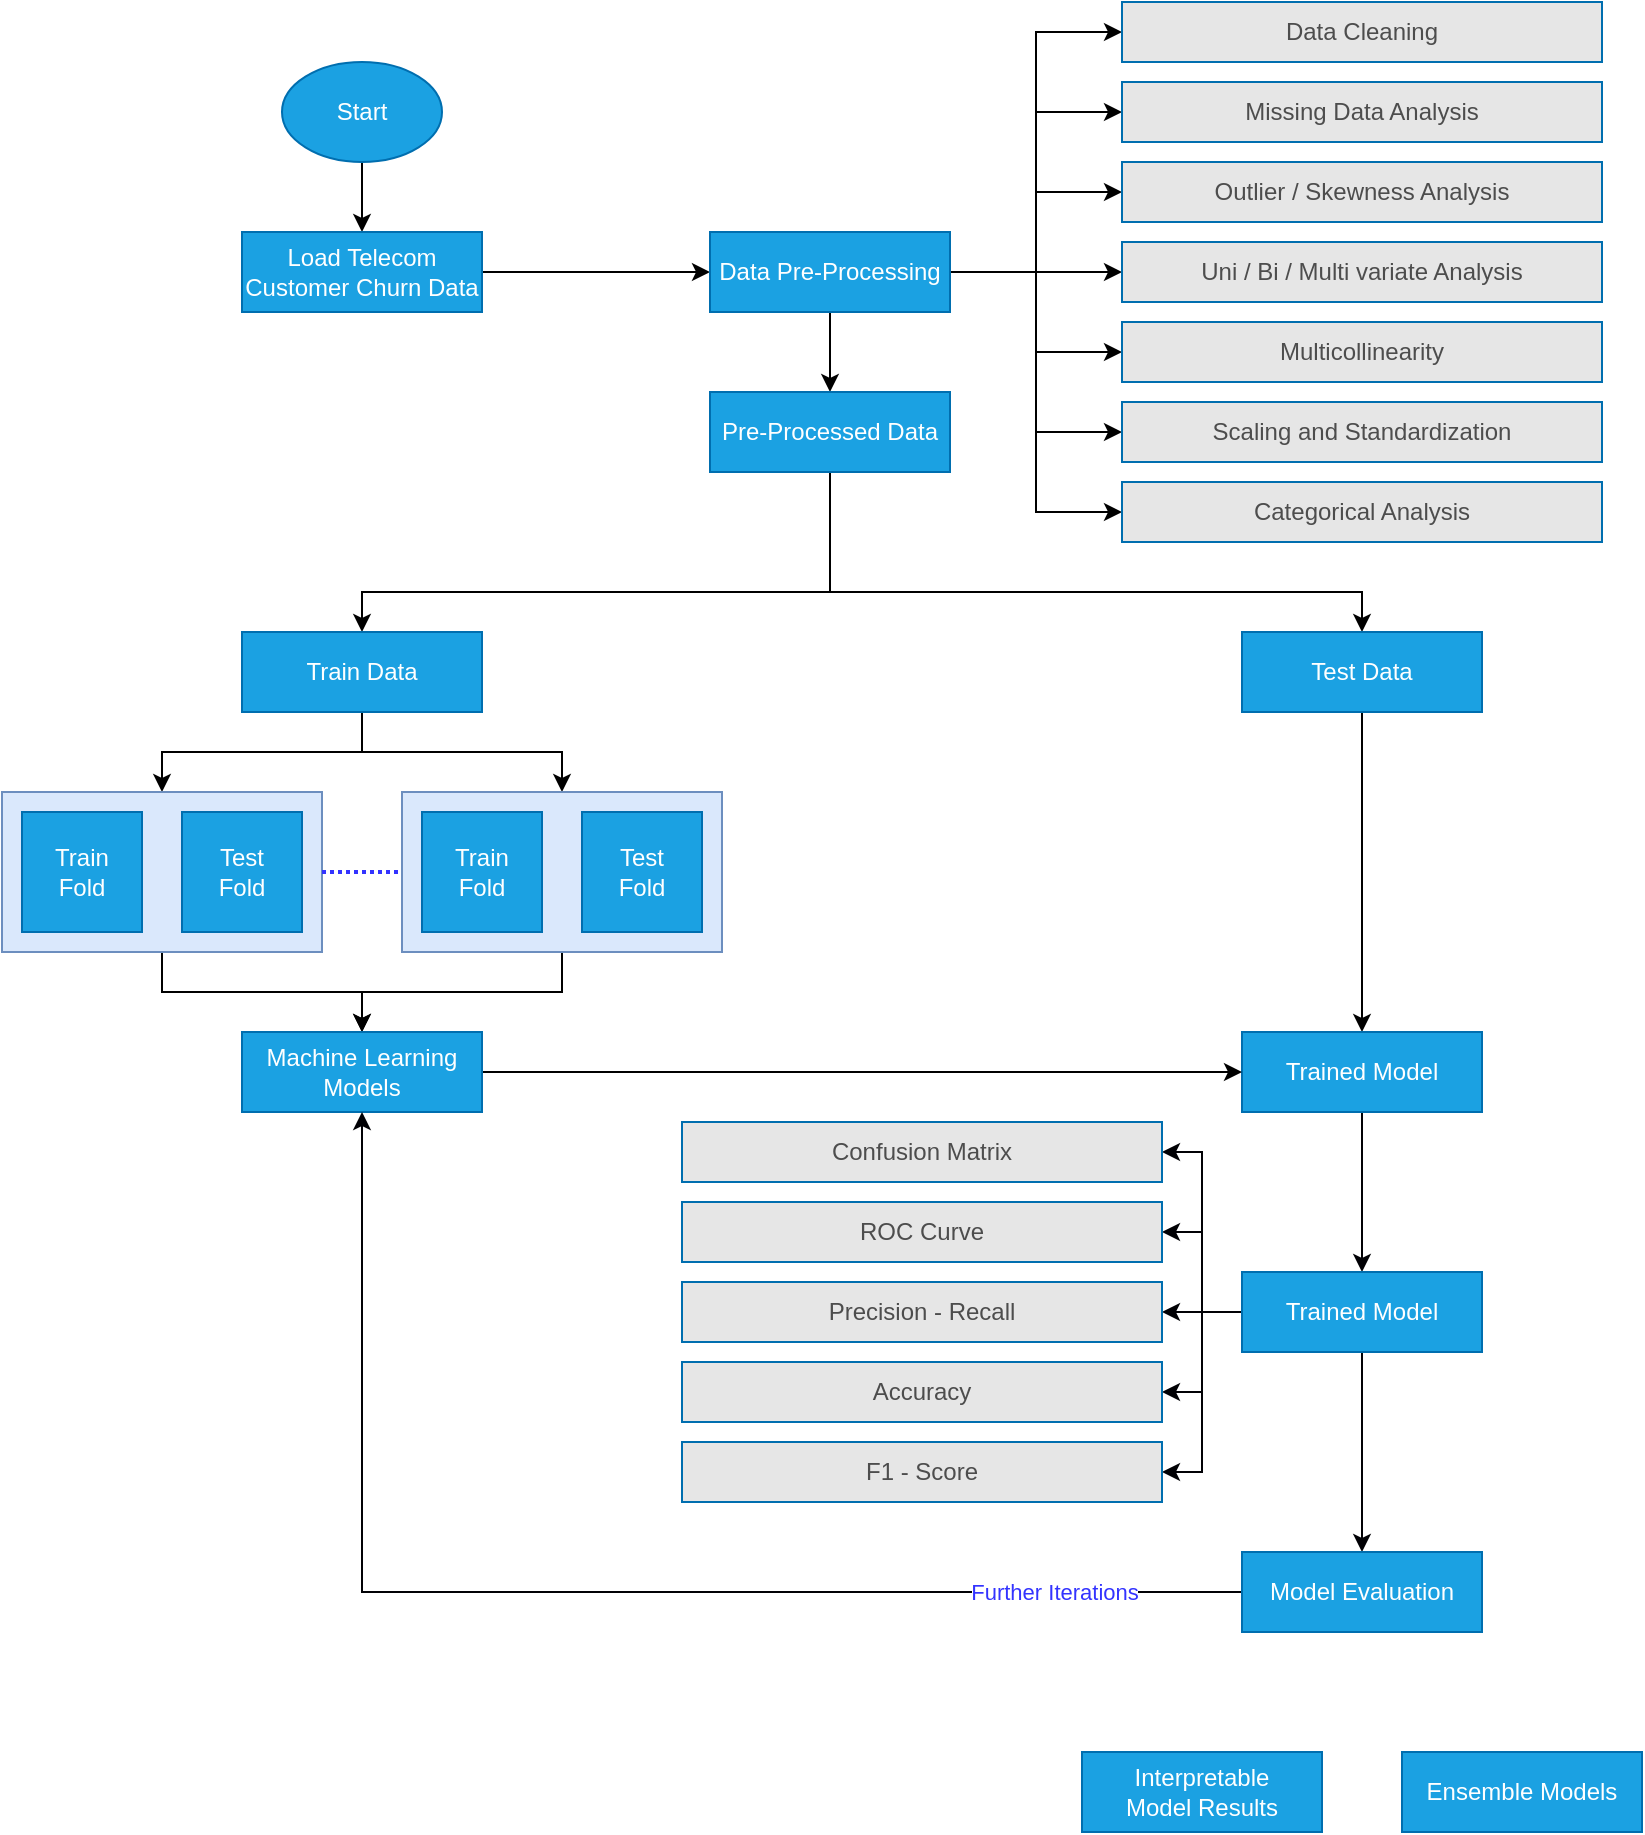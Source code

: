 <mxfile version="14.2.3" type="github">
  <diagram id="T6xlHbsUolrJedsmvCXW" name="Page-1">
    <mxGraphModel dx="800" dy="522" grid="1" gridSize="10" guides="1" tooltips="1" connect="1" arrows="1" fold="1" page="1" pageScale="1" pageWidth="827" pageHeight="1169" math="0" shadow="0">
      <root>
        <mxCell id="0" />
        <mxCell id="1" parent="0" />
        <mxCell id="YMOrMJ7NWThHLhNSM4CX-36" style="edgeStyle=orthogonalEdgeStyle;rounded=0;orthogonalLoop=1;jettySize=auto;html=1;fontColor=#4D4D4D;" edge="1" parent="1" source="YMOrMJ7NWThHLhNSM4CX-1" target="YMOrMJ7NWThHLhNSM4CX-2">
          <mxGeometry relative="1" as="geometry" />
        </mxCell>
        <mxCell id="YMOrMJ7NWThHLhNSM4CX-1" value="Start" style="ellipse;whiteSpace=wrap;html=1;fillColor=#1ba1e2;strokeColor=#006EAF;fontColor=#ffffff;" vertex="1" parent="1">
          <mxGeometry x="140" y="75" width="80" height="50" as="geometry" />
        </mxCell>
        <mxCell id="YMOrMJ7NWThHLhNSM4CX-37" style="edgeStyle=orthogonalEdgeStyle;rounded=0;orthogonalLoop=1;jettySize=auto;html=1;fontColor=#4D4D4D;" edge="1" parent="1" source="YMOrMJ7NWThHLhNSM4CX-2" target="YMOrMJ7NWThHLhNSM4CX-4">
          <mxGeometry relative="1" as="geometry" />
        </mxCell>
        <mxCell id="YMOrMJ7NWThHLhNSM4CX-2" value="Load Telecom Customer Churn Data" style="rounded=0;whiteSpace=wrap;html=1;fillColor=#1ba1e2;strokeColor=#006EAF;fontColor=#ffffff;" vertex="1" parent="1">
          <mxGeometry x="120" y="160" width="120" height="40" as="geometry" />
        </mxCell>
        <mxCell id="YMOrMJ7NWThHLhNSM4CX-38" style="edgeStyle=orthogonalEdgeStyle;rounded=0;orthogonalLoop=1;jettySize=auto;html=1;entryX=0;entryY=0.5;entryDx=0;entryDy=0;fontColor=#4D4D4D;" edge="1" parent="1" source="YMOrMJ7NWThHLhNSM4CX-4" target="YMOrMJ7NWThHLhNSM4CX-5">
          <mxGeometry relative="1" as="geometry" />
        </mxCell>
        <mxCell id="YMOrMJ7NWThHLhNSM4CX-39" style="edgeStyle=orthogonalEdgeStyle;rounded=0;orthogonalLoop=1;jettySize=auto;html=1;entryX=0;entryY=0.5;entryDx=0;entryDy=0;fontColor=#4D4D4D;" edge="1" parent="1" source="YMOrMJ7NWThHLhNSM4CX-4" target="YMOrMJ7NWThHLhNSM4CX-9">
          <mxGeometry relative="1" as="geometry" />
        </mxCell>
        <mxCell id="YMOrMJ7NWThHLhNSM4CX-40" style="edgeStyle=orthogonalEdgeStyle;rounded=0;orthogonalLoop=1;jettySize=auto;html=1;entryX=0;entryY=0.5;entryDx=0;entryDy=0;fontColor=#4D4D4D;" edge="1" parent="1" source="YMOrMJ7NWThHLhNSM4CX-4" target="YMOrMJ7NWThHLhNSM4CX-10">
          <mxGeometry relative="1" as="geometry" />
        </mxCell>
        <mxCell id="YMOrMJ7NWThHLhNSM4CX-41" style="edgeStyle=orthogonalEdgeStyle;rounded=0;orthogonalLoop=1;jettySize=auto;html=1;entryX=0;entryY=0.5;entryDx=0;entryDy=0;fontColor=#4D4D4D;" edge="1" parent="1" source="YMOrMJ7NWThHLhNSM4CX-4" target="YMOrMJ7NWThHLhNSM4CX-11">
          <mxGeometry relative="1" as="geometry" />
        </mxCell>
        <mxCell id="YMOrMJ7NWThHLhNSM4CX-42" style="edgeStyle=orthogonalEdgeStyle;rounded=0;orthogonalLoop=1;jettySize=auto;html=1;entryX=0;entryY=0.5;entryDx=0;entryDy=0;fontColor=#4D4D4D;" edge="1" parent="1" source="YMOrMJ7NWThHLhNSM4CX-4" target="YMOrMJ7NWThHLhNSM4CX-12">
          <mxGeometry relative="1" as="geometry" />
        </mxCell>
        <mxCell id="YMOrMJ7NWThHLhNSM4CX-43" style="edgeStyle=orthogonalEdgeStyle;rounded=0;orthogonalLoop=1;jettySize=auto;html=1;entryX=0;entryY=0.5;entryDx=0;entryDy=0;fontColor=#4D4D4D;" edge="1" parent="1" source="YMOrMJ7NWThHLhNSM4CX-4" target="YMOrMJ7NWThHLhNSM4CX-8">
          <mxGeometry relative="1" as="geometry" />
        </mxCell>
        <mxCell id="YMOrMJ7NWThHLhNSM4CX-44" style="edgeStyle=orthogonalEdgeStyle;rounded=0;orthogonalLoop=1;jettySize=auto;html=1;entryX=0;entryY=0.5;entryDx=0;entryDy=0;fontColor=#4D4D4D;" edge="1" parent="1" source="YMOrMJ7NWThHLhNSM4CX-4" target="YMOrMJ7NWThHLhNSM4CX-7">
          <mxGeometry relative="1" as="geometry" />
        </mxCell>
        <mxCell id="YMOrMJ7NWThHLhNSM4CX-45" style="edgeStyle=orthogonalEdgeStyle;rounded=0;orthogonalLoop=1;jettySize=auto;html=1;fontColor=#4D4D4D;" edge="1" parent="1" source="YMOrMJ7NWThHLhNSM4CX-4" target="YMOrMJ7NWThHLhNSM4CX-15">
          <mxGeometry relative="1" as="geometry" />
        </mxCell>
        <mxCell id="YMOrMJ7NWThHLhNSM4CX-4" value="Data Pre-Processing" style="rounded=0;whiteSpace=wrap;html=1;fillColor=#1ba1e2;strokeColor=#006EAF;fontColor=#ffffff;" vertex="1" parent="1">
          <mxGeometry x="354" y="160" width="120" height="40" as="geometry" />
        </mxCell>
        <mxCell id="YMOrMJ7NWThHLhNSM4CX-5" value="&lt;font color=&quot;#4d4d4d&quot;&gt;Data Cleaning&lt;/font&gt;" style="rounded=0;whiteSpace=wrap;html=1;strokeColor=#006EAF;fontColor=#ffffff;fillColor=#E6E6E6;" vertex="1" parent="1">
          <mxGeometry x="560" y="45" width="240" height="30" as="geometry" />
        </mxCell>
        <mxCell id="YMOrMJ7NWThHLhNSM4CX-7" value="Categorical Analysis" style="rounded=0;whiteSpace=wrap;html=1;strokeColor=#006EAF;fillColor=#E6E6E6;fontColor=#4D4D4D;" vertex="1" parent="1">
          <mxGeometry x="560" y="285" width="240" height="30" as="geometry" />
        </mxCell>
        <mxCell id="YMOrMJ7NWThHLhNSM4CX-8" value="Scaling and Standardization" style="rounded=0;whiteSpace=wrap;html=1;strokeColor=#006EAF;fillColor=#E6E6E6;fontColor=#4D4D4D;" vertex="1" parent="1">
          <mxGeometry x="560" y="245" width="240" height="30" as="geometry" />
        </mxCell>
        <mxCell id="YMOrMJ7NWThHLhNSM4CX-9" value="Missing Data Analysis" style="rounded=0;whiteSpace=wrap;html=1;strokeColor=#006EAF;fillColor=#E6E6E6;fontColor=#4D4D4D;" vertex="1" parent="1">
          <mxGeometry x="560" y="85" width="240" height="30" as="geometry" />
        </mxCell>
        <mxCell id="YMOrMJ7NWThHLhNSM4CX-10" value="Outlier / Skewness Analysis" style="rounded=0;whiteSpace=wrap;html=1;strokeColor=#006EAF;fillColor=#E6E6E6;fontColor=#4D4D4D;" vertex="1" parent="1">
          <mxGeometry x="560" y="125" width="240" height="30" as="geometry" />
        </mxCell>
        <mxCell id="YMOrMJ7NWThHLhNSM4CX-11" value="Uni / Bi / Multi variate Analysis" style="rounded=0;whiteSpace=wrap;html=1;strokeColor=#006EAF;fillColor=#E6E6E6;fontColor=#4D4D4D;" vertex="1" parent="1">
          <mxGeometry x="560" y="165" width="240" height="30" as="geometry" />
        </mxCell>
        <mxCell id="YMOrMJ7NWThHLhNSM4CX-12" value="Multicollinearity" style="rounded=0;whiteSpace=wrap;html=1;strokeColor=#006EAF;fillColor=#E6E6E6;fontColor=#4D4D4D;" vertex="1" parent="1">
          <mxGeometry x="560" y="205" width="240" height="30" as="geometry" />
        </mxCell>
        <mxCell id="YMOrMJ7NWThHLhNSM4CX-46" style="edgeStyle=orthogonalEdgeStyle;rounded=0;orthogonalLoop=1;jettySize=auto;html=1;entryX=0.5;entryY=0;entryDx=0;entryDy=0;fontColor=#4D4D4D;" edge="1" parent="1" source="YMOrMJ7NWThHLhNSM4CX-15" target="YMOrMJ7NWThHLhNSM4CX-17">
          <mxGeometry relative="1" as="geometry">
            <Array as="points">
              <mxPoint x="414" y="340" />
              <mxPoint x="180" y="340" />
            </Array>
          </mxGeometry>
        </mxCell>
        <mxCell id="YMOrMJ7NWThHLhNSM4CX-47" style="edgeStyle=orthogonalEdgeStyle;rounded=0;orthogonalLoop=1;jettySize=auto;html=1;fontColor=#4D4D4D;" edge="1" parent="1" source="YMOrMJ7NWThHLhNSM4CX-15" target="YMOrMJ7NWThHLhNSM4CX-18">
          <mxGeometry relative="1" as="geometry">
            <Array as="points">
              <mxPoint x="414" y="340" />
              <mxPoint x="680" y="340" />
            </Array>
          </mxGeometry>
        </mxCell>
        <mxCell id="YMOrMJ7NWThHLhNSM4CX-15" value="Pre-Processed Data" style="rounded=0;whiteSpace=wrap;html=1;fillColor=#1ba1e2;strokeColor=#006EAF;fontColor=#ffffff;" vertex="1" parent="1">
          <mxGeometry x="354" y="240" width="120" height="40" as="geometry" />
        </mxCell>
        <mxCell id="YMOrMJ7NWThHLhNSM4CX-48" style="edgeStyle=orthogonalEdgeStyle;rounded=0;orthogonalLoop=1;jettySize=auto;html=1;entryX=0.5;entryY=0;entryDx=0;entryDy=0;fontColor=#4D4D4D;" edge="1" parent="1" source="YMOrMJ7NWThHLhNSM4CX-17" target="YMOrMJ7NWThHLhNSM4CX-19">
          <mxGeometry relative="1" as="geometry" />
        </mxCell>
        <mxCell id="YMOrMJ7NWThHLhNSM4CX-49" style="edgeStyle=orthogonalEdgeStyle;rounded=0;orthogonalLoop=1;jettySize=auto;html=1;entryX=0.5;entryY=0;entryDx=0;entryDy=0;fontColor=#4D4D4D;" edge="1" parent="1" source="YMOrMJ7NWThHLhNSM4CX-17" target="YMOrMJ7NWThHLhNSM4CX-23">
          <mxGeometry relative="1" as="geometry" />
        </mxCell>
        <mxCell id="YMOrMJ7NWThHLhNSM4CX-17" value="Train Data" style="rounded=0;whiteSpace=wrap;html=1;fillColor=#1ba1e2;strokeColor=#006EAF;fontColor=#ffffff;" vertex="1" parent="1">
          <mxGeometry x="120" y="360" width="120" height="40" as="geometry" />
        </mxCell>
        <mxCell id="YMOrMJ7NWThHLhNSM4CX-50" style="edgeStyle=orthogonalEdgeStyle;rounded=0;orthogonalLoop=1;jettySize=auto;html=1;fontColor=#4D4D4D;" edge="1" parent="1" source="YMOrMJ7NWThHLhNSM4CX-18" target="YMOrMJ7NWThHLhNSM4CX-26">
          <mxGeometry relative="1" as="geometry" />
        </mxCell>
        <mxCell id="YMOrMJ7NWThHLhNSM4CX-18" value="Test Data" style="rounded=0;whiteSpace=wrap;html=1;fillColor=#1ba1e2;strokeColor=#006EAF;fontColor=#ffffff;" vertex="1" parent="1">
          <mxGeometry x="620" y="360" width="120" height="40" as="geometry" />
        </mxCell>
        <mxCell id="YMOrMJ7NWThHLhNSM4CX-51" style="edgeStyle=orthogonalEdgeStyle;rounded=0;orthogonalLoop=1;jettySize=auto;html=1;fontColor=#4D4D4D;" edge="1" parent="1" source="YMOrMJ7NWThHLhNSM4CX-19" target="YMOrMJ7NWThHLhNSM4CX-27">
          <mxGeometry relative="1" as="geometry" />
        </mxCell>
        <mxCell id="YMOrMJ7NWThHLhNSM4CX-19" value="" style="rounded=0;whiteSpace=wrap;html=1;fillColor=#dae8fc;strokeColor=#6c8ebf;" vertex="1" parent="1">
          <mxGeometry y="440" width="160" height="80" as="geometry" />
        </mxCell>
        <mxCell id="YMOrMJ7NWThHLhNSM4CX-21" value="Train&lt;br&gt;Fold" style="rounded=0;whiteSpace=wrap;html=1;fillColor=#1ba1e2;strokeColor=#006EAF;fontColor=#ffffff;" vertex="1" parent="1">
          <mxGeometry x="10" y="450" width="60" height="60" as="geometry" />
        </mxCell>
        <mxCell id="YMOrMJ7NWThHLhNSM4CX-22" value="Test&lt;br&gt;Fold" style="rounded=0;whiteSpace=wrap;html=1;fillColor=#1ba1e2;strokeColor=#006EAF;fontColor=#ffffff;" vertex="1" parent="1">
          <mxGeometry x="90" y="450" width="60" height="60" as="geometry" />
        </mxCell>
        <mxCell id="YMOrMJ7NWThHLhNSM4CX-52" style="edgeStyle=orthogonalEdgeStyle;rounded=0;orthogonalLoop=1;jettySize=auto;html=1;entryX=0.5;entryY=0;entryDx=0;entryDy=0;fontColor=#4D4D4D;" edge="1" parent="1" source="YMOrMJ7NWThHLhNSM4CX-23" target="YMOrMJ7NWThHLhNSM4CX-27">
          <mxGeometry relative="1" as="geometry" />
        </mxCell>
        <mxCell id="YMOrMJ7NWThHLhNSM4CX-23" value="" style="rounded=0;whiteSpace=wrap;html=1;fillColor=#dae8fc;strokeColor=#6c8ebf;" vertex="1" parent="1">
          <mxGeometry x="200" y="440" width="160" height="80" as="geometry" />
        </mxCell>
        <mxCell id="YMOrMJ7NWThHLhNSM4CX-24" value="Train&lt;br&gt;Fold" style="rounded=0;whiteSpace=wrap;html=1;fillColor=#1ba1e2;strokeColor=#006EAF;fontColor=#ffffff;" vertex="1" parent="1">
          <mxGeometry x="210" y="450" width="60" height="60" as="geometry" />
        </mxCell>
        <mxCell id="YMOrMJ7NWThHLhNSM4CX-25" value="Test&lt;br&gt;Fold" style="rounded=0;whiteSpace=wrap;html=1;fillColor=#1ba1e2;strokeColor=#006EAF;fontColor=#ffffff;" vertex="1" parent="1">
          <mxGeometry x="290" y="450" width="60" height="60" as="geometry" />
        </mxCell>
        <mxCell id="YMOrMJ7NWThHLhNSM4CX-54" style="edgeStyle=orthogonalEdgeStyle;rounded=0;orthogonalLoop=1;jettySize=auto;html=1;fontColor=#3333FF;strokeColor=#010105;" edge="1" parent="1" source="YMOrMJ7NWThHLhNSM4CX-26" target="YMOrMJ7NWThHLhNSM4CX-29">
          <mxGeometry relative="1" as="geometry" />
        </mxCell>
        <mxCell id="YMOrMJ7NWThHLhNSM4CX-26" value="Trained Model" style="rounded=0;whiteSpace=wrap;html=1;fillColor=#1ba1e2;strokeColor=#006EAF;fontColor=#ffffff;" vertex="1" parent="1">
          <mxGeometry x="620" y="560" width="120" height="40" as="geometry" />
        </mxCell>
        <mxCell id="YMOrMJ7NWThHLhNSM4CX-28" style="edgeStyle=orthogonalEdgeStyle;rounded=0;orthogonalLoop=1;jettySize=auto;html=1;entryX=0;entryY=0.5;entryDx=0;entryDy=0;fontColor=#4D4D4D;" edge="1" parent="1" source="YMOrMJ7NWThHLhNSM4CX-27" target="YMOrMJ7NWThHLhNSM4CX-26">
          <mxGeometry relative="1" as="geometry" />
        </mxCell>
        <mxCell id="YMOrMJ7NWThHLhNSM4CX-27" value="Machine Learning Models" style="rounded=0;whiteSpace=wrap;html=1;fillColor=#1ba1e2;strokeColor=#006EAF;fontColor=#ffffff;" vertex="1" parent="1">
          <mxGeometry x="120" y="560" width="120" height="40" as="geometry" />
        </mxCell>
        <mxCell id="YMOrMJ7NWThHLhNSM4CX-55" style="edgeStyle=orthogonalEdgeStyle;rounded=0;orthogonalLoop=1;jettySize=auto;html=1;strokeColor=#010105;fontColor=#3333FF;" edge="1" parent="1" source="YMOrMJ7NWThHLhNSM4CX-29" target="YMOrMJ7NWThHLhNSM4CX-35">
          <mxGeometry relative="1" as="geometry" />
        </mxCell>
        <mxCell id="YMOrMJ7NWThHLhNSM4CX-56" style="edgeStyle=orthogonalEdgeStyle;rounded=0;orthogonalLoop=1;jettySize=auto;html=1;entryX=1;entryY=0.5;entryDx=0;entryDy=0;strokeColor=#010105;fontColor=#3333FF;" edge="1" parent="1" source="YMOrMJ7NWThHLhNSM4CX-29" target="YMOrMJ7NWThHLhNSM4CX-32">
          <mxGeometry relative="1" as="geometry" />
        </mxCell>
        <mxCell id="YMOrMJ7NWThHLhNSM4CX-57" style="edgeStyle=orthogonalEdgeStyle;rounded=0;orthogonalLoop=1;jettySize=auto;html=1;entryX=1;entryY=0.5;entryDx=0;entryDy=0;strokeColor=#010105;fontColor=#3333FF;" edge="1" parent="1" source="YMOrMJ7NWThHLhNSM4CX-29" target="YMOrMJ7NWThHLhNSM4CX-33">
          <mxGeometry relative="1" as="geometry" />
        </mxCell>
        <mxCell id="YMOrMJ7NWThHLhNSM4CX-58" style="edgeStyle=orthogonalEdgeStyle;rounded=0;orthogonalLoop=1;jettySize=auto;html=1;strokeColor=#010105;fontColor=#3333FF;" edge="1" parent="1" source="YMOrMJ7NWThHLhNSM4CX-29" target="YMOrMJ7NWThHLhNSM4CX-34">
          <mxGeometry relative="1" as="geometry" />
        </mxCell>
        <mxCell id="YMOrMJ7NWThHLhNSM4CX-61" style="edgeStyle=orthogonalEdgeStyle;rounded=0;orthogonalLoop=1;jettySize=auto;html=1;entryX=1;entryY=0.5;entryDx=0;entryDy=0;strokeColor=#010105;fontColor=#3333FF;" edge="1" parent="1" source="YMOrMJ7NWThHLhNSM4CX-29" target="YMOrMJ7NWThHLhNSM4CX-31">
          <mxGeometry relative="1" as="geometry" />
        </mxCell>
        <mxCell id="YMOrMJ7NWThHLhNSM4CX-62" style="edgeStyle=orthogonalEdgeStyle;rounded=0;orthogonalLoop=1;jettySize=auto;html=1;entryX=1;entryY=0.5;entryDx=0;entryDy=0;strokeColor=#010105;fontColor=#3333FF;" edge="1" parent="1" source="YMOrMJ7NWThHLhNSM4CX-29" target="YMOrMJ7NWThHLhNSM4CX-30">
          <mxGeometry relative="1" as="geometry" />
        </mxCell>
        <mxCell id="YMOrMJ7NWThHLhNSM4CX-29" value="Trained Model" style="rounded=0;whiteSpace=wrap;html=1;fillColor=#1ba1e2;strokeColor=#006EAF;fontColor=#ffffff;" vertex="1" parent="1">
          <mxGeometry x="620" y="680" width="120" height="40" as="geometry" />
        </mxCell>
        <mxCell id="YMOrMJ7NWThHLhNSM4CX-30" value="F1 - Score" style="rounded=0;whiteSpace=wrap;html=1;strokeColor=#006EAF;fillColor=#E6E6E6;fontColor=#4D4D4D;" vertex="1" parent="1">
          <mxGeometry x="340" y="765" width="240" height="30" as="geometry" />
        </mxCell>
        <mxCell id="YMOrMJ7NWThHLhNSM4CX-31" value="Accuracy" style="rounded=0;whiteSpace=wrap;html=1;strokeColor=#006EAF;fillColor=#E6E6E6;fontColor=#4D4D4D;" vertex="1" parent="1">
          <mxGeometry x="340" y="725" width="240" height="30" as="geometry" />
        </mxCell>
        <mxCell id="YMOrMJ7NWThHLhNSM4CX-32" value="Confusion Matrix" style="rounded=0;whiteSpace=wrap;html=1;strokeColor=#006EAF;fillColor=#E6E6E6;fontColor=#4D4D4D;" vertex="1" parent="1">
          <mxGeometry x="340" y="605" width="240" height="30" as="geometry" />
        </mxCell>
        <mxCell id="YMOrMJ7NWThHLhNSM4CX-33" value="ROC Curve" style="rounded=0;whiteSpace=wrap;html=1;strokeColor=#006EAF;fillColor=#E6E6E6;fontColor=#4D4D4D;" vertex="1" parent="1">
          <mxGeometry x="340" y="645" width="240" height="30" as="geometry" />
        </mxCell>
        <mxCell id="YMOrMJ7NWThHLhNSM4CX-34" value="Precision - Recall" style="rounded=0;whiteSpace=wrap;html=1;strokeColor=#006EAF;fillColor=#E6E6E6;fontColor=#4D4D4D;" vertex="1" parent="1">
          <mxGeometry x="340" y="685" width="240" height="30" as="geometry" />
        </mxCell>
        <mxCell id="YMOrMJ7NWThHLhNSM4CX-63" style="edgeStyle=orthogonalEdgeStyle;rounded=0;orthogonalLoop=1;jettySize=auto;html=1;strokeColor=#010105;fontColor=#3333FF;" edge="1" parent="1" source="YMOrMJ7NWThHLhNSM4CX-35" target="YMOrMJ7NWThHLhNSM4CX-27">
          <mxGeometry relative="1" as="geometry" />
        </mxCell>
        <mxCell id="YMOrMJ7NWThHLhNSM4CX-64" value="Further Iterations" style="edgeLabel;html=1;align=center;verticalAlign=middle;resizable=0;points=[];fontColor=#3333FF;" vertex="1" connectable="0" parent="YMOrMJ7NWThHLhNSM4CX-63">
          <mxGeometry x="-0.724" relative="1" as="geometry">
            <mxPoint as="offset" />
          </mxGeometry>
        </mxCell>
        <mxCell id="YMOrMJ7NWThHLhNSM4CX-35" value="Model Evaluation" style="rounded=0;whiteSpace=wrap;html=1;fillColor=#1ba1e2;strokeColor=#006EAF;fontColor=#ffffff;" vertex="1" parent="1">
          <mxGeometry x="620" y="820" width="120" height="40" as="geometry" />
        </mxCell>
        <mxCell id="YMOrMJ7NWThHLhNSM4CX-53" value="" style="endArrow=none;dashed=1;html=1;strokeWidth=2;exitX=1;exitY=0.5;exitDx=0;exitDy=0;entryX=0;entryY=0.5;entryDx=0;entryDy=0;fontColor=#3333FF;dashPattern=1 1;strokeColor=#3333FF;" edge="1" parent="1" source="YMOrMJ7NWThHLhNSM4CX-19" target="YMOrMJ7NWThHLhNSM4CX-23">
          <mxGeometry width="50" height="50" relative="1" as="geometry">
            <mxPoint x="450" y="480" as="sourcePoint" />
            <mxPoint x="500" y="430" as="targetPoint" />
          </mxGeometry>
        </mxCell>
        <mxCell id="YMOrMJ7NWThHLhNSM4CX-65" value="Interpretable &lt;br&gt;Model Results" style="rounded=0;whiteSpace=wrap;html=1;fillColor=#1ba1e2;strokeColor=#006EAF;fontColor=#ffffff;" vertex="1" parent="1">
          <mxGeometry x="540" y="920" width="120" height="40" as="geometry" />
        </mxCell>
        <mxCell id="YMOrMJ7NWThHLhNSM4CX-66" value="Ensemble Models" style="rounded=0;whiteSpace=wrap;html=1;fillColor=#1ba1e2;strokeColor=#006EAF;fontColor=#ffffff;" vertex="1" parent="1">
          <mxGeometry x="700" y="920" width="120" height="40" as="geometry" />
        </mxCell>
      </root>
    </mxGraphModel>
  </diagram>
</mxfile>
